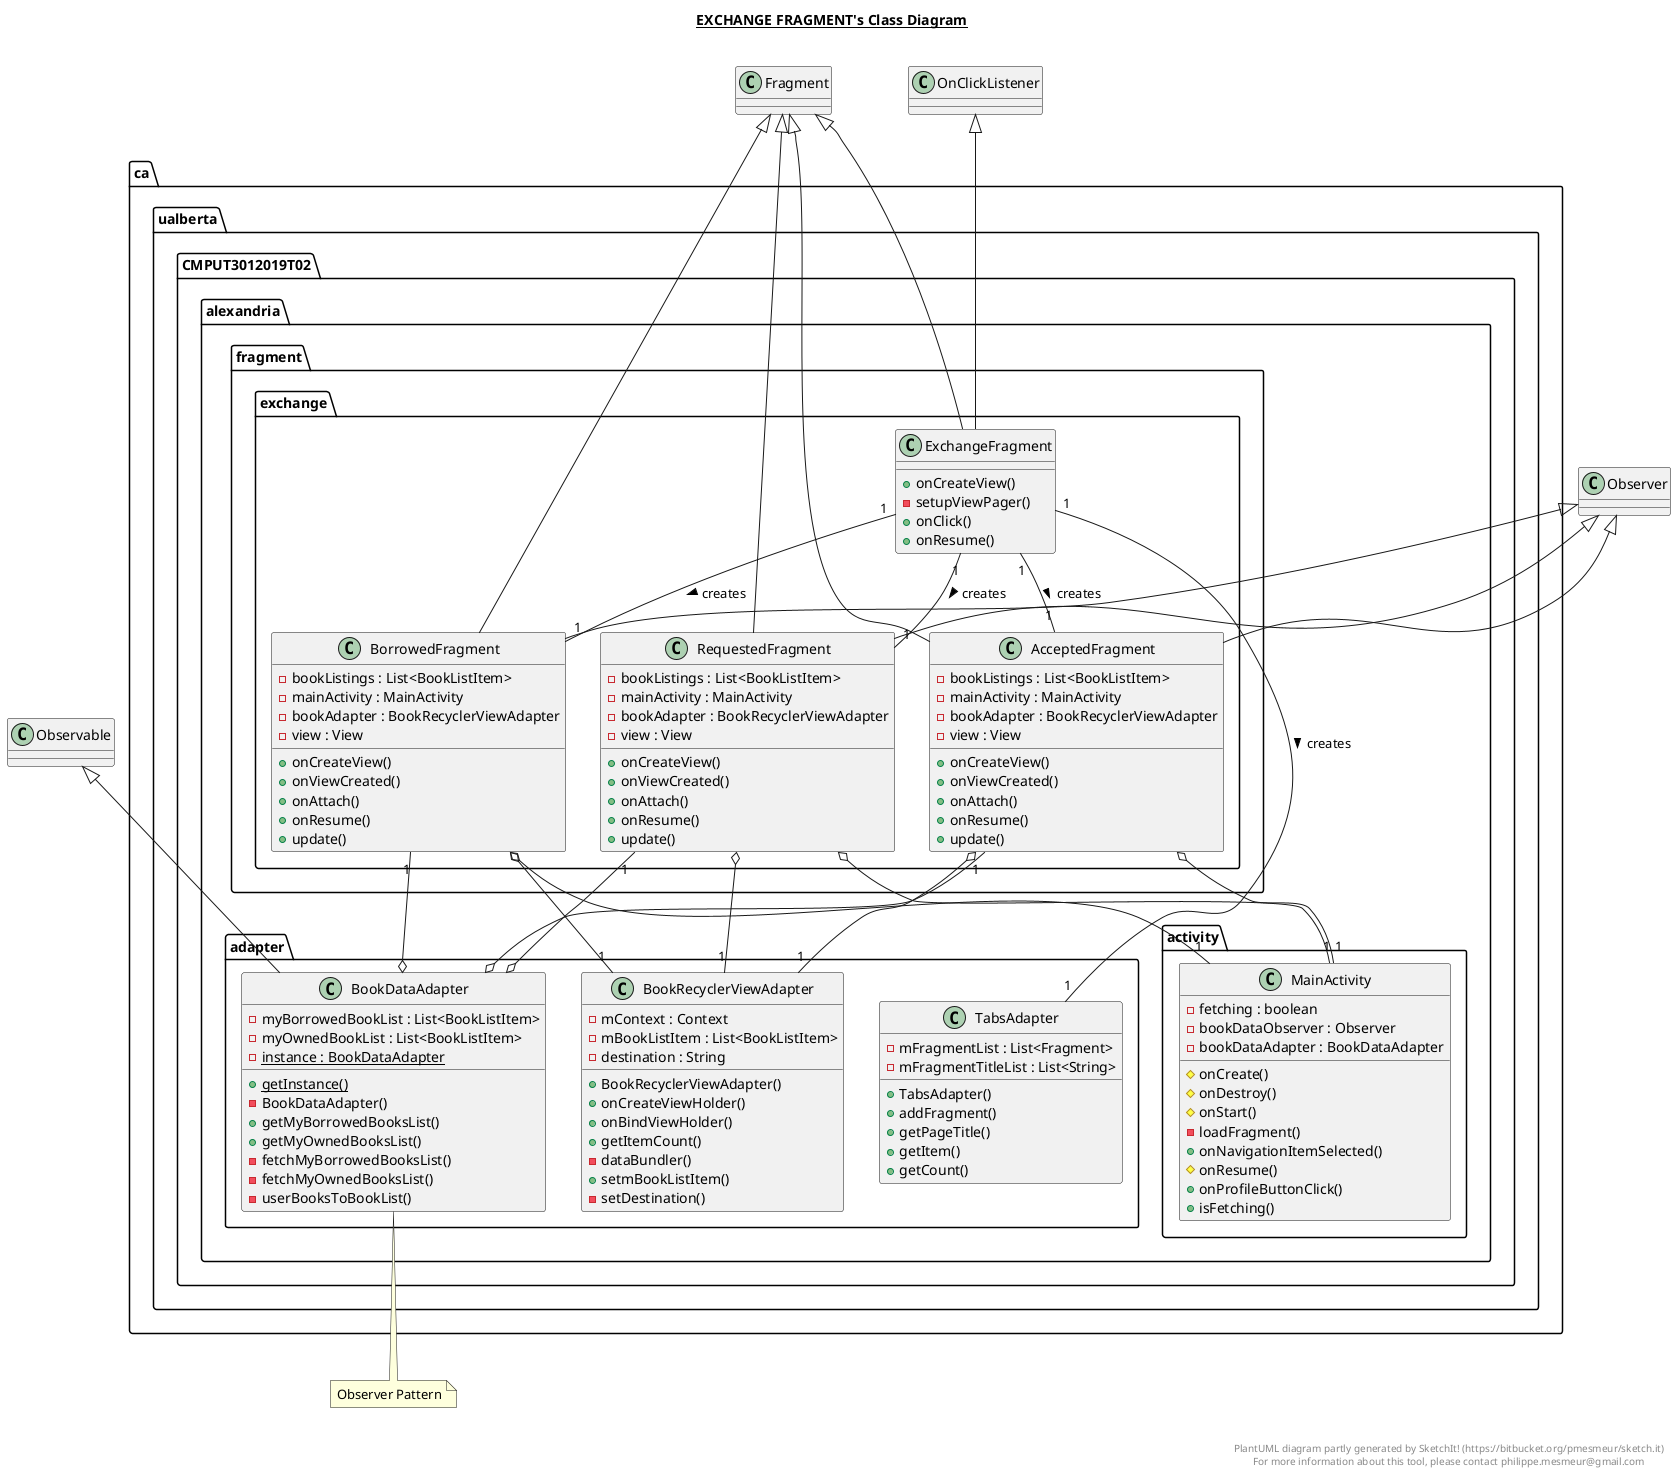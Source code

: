@startuml

title __EXCHANGE FRAGMENT's Class Diagram__\n

package ca.ualberta.CMPUT3012019T02.alexandria {
  package ca.ualberta.CMPUT3012019T02.alexandria.adapter {
    class TabsAdapter {
      - mFragmentList : List<Fragment>
      - mFragmentTitleList : List<String>
      + TabsAdapter()
      + addFragment()
      + getPageTitle()
      + getItem()
      + getCount()
    }
  }
}


package ca.ualberta.CMPUT3012019T02.alexandria {
  package ca.ualberta.CMPUT3012019T02.alexandria.adapter {
    class BookDataAdapter {
      - myBorrowedBookList : List<BookListItem>
      - myOwnedBookList : List<BookListItem>
      {static} - instance : BookDataAdapter
      {static} + getInstance()
      - BookDataAdapter()
      + getMyBorrowedBooksList()
      + getMyOwnedBooksList()
      - fetchMyBorrowedBooksList()
      - fetchMyOwnedBooksList()
      - userBooksToBookList()
    }
  }
}


package ca.ualberta.CMPUT3012019T02.alexandria {
  package ca.ualberta.CMPUT3012019T02.alexandria.adapter {
    class BookRecyclerViewAdapter {
      - mContext : Context
      - mBookListItem : List<BookListItem>
      - destination : String
      + BookRecyclerViewAdapter()
      + onCreateViewHolder()
      + onBindViewHolder()
      + getItemCount()
      - dataBundler()
      + setmBookListItem()
      - setDestination()
    }
  }
}


package ca.ualberta.CMPUT3012019T02.alexandria {
  package ca.ualberta.CMPUT3012019T02.alexandria.activity {
    class MainActivity {
      - fetching : boolean
      - bookDataObserver : Observer
      - bookDataAdapter : BookDataAdapter
      # onCreate()
      # onDestroy()
      # onStart()
      - loadFragment()
      + onNavigationItemSelected()
      # onResume()
      + onProfileButtonClick()
      + isFetching()
    }
  }
}


package ca.ualberta.CMPUT3012019T02.alexandria {
  package ca.ualberta.CMPUT3012019T02.alexandria.fragment {
    package ca.ualberta.CMPUT3012019T02.alexandria.fragment.exchange {
      class AcceptedFragment {
        - bookListings : List<BookListItem>
        - mainActivity : MainActivity
        - bookAdapter : BookRecyclerViewAdapter
        - view : View
        + onCreateView()
        + onViewCreated()
        + onAttach()
        + onResume()
        + update()
      }
    }
  }
}


package ca.ualberta.CMPUT3012019T02.alexandria {
  package ca.ualberta.CMPUT3012019T02.alexandria.fragment {
    package ca.ualberta.CMPUT3012019T02.alexandria.fragment.exchange {
      class BorrowedFragment {
        - bookListings : List<BookListItem>
        - mainActivity : MainActivity
        - bookAdapter : BookRecyclerViewAdapter
        - view : View
        + onCreateView()
        + onViewCreated()
        + onAttach()
        + onResume()
        + update()
      }
    }
  }
}


package ca.ualberta.CMPUT3012019T02.alexandria {
  package ca.ualberta.CMPUT3012019T02.alexandria.fragment {
    package ca.ualberta.CMPUT3012019T02.alexandria.fragment.exchange {
      class ExchangeFragment {
        + onCreateView()
        - setupViewPager()
        + onClick()
        + onResume()
      }
    }
  }
}


package ca.ualberta.CMPUT3012019T02.alexandria {
  package ca.ualberta.CMPUT3012019T02.alexandria.fragment {
    package ca.ualberta.CMPUT3012019T02.alexandria.fragment.exchange {
      class RequestedFragment {
        - bookListings : List<BookListItem>
        - mainActivity : MainActivity
        - bookAdapter : BookRecyclerViewAdapter
        - view : View
        + onCreateView()
        + onViewCreated()
        + onAttach()
        + onResume()
        + update()
      }
    }
  }
}

note bottom of BookDataAdapter
  Observer Pattern
end note

AcceptedFragment -up-|> Observer
AcceptedFragment -up-|> Fragment
AcceptedFragment o-- "1" BookRecyclerViewAdapter
AcceptedFragment o-- "1" MainActivity
BorrowedFragment -up-|> Observer
BorrowedFragment -up-|> Fragment
BorrowedFragment o-- "1" BookRecyclerViewAdapter
BorrowedFragment o-- "1" MainActivity
ExchangeFragment -up-|> OnClickListener
ExchangeFragment -up-|> Fragment
ExchangeFragment "1" -- "1" AcceptedFragment : creates >
ExchangeFragment "1" -- "1" BorrowedFragment : creates >
ExchangeFragment "1" -- "1" RequestedFragment : creates >
ExchangeFragment "1" -- "1" TabsAdapter : creates >
RequestedFragment -up-|> Observer
RequestedFragment -up-|> Fragment
RequestedFragment o-- "1" BookRecyclerViewAdapter
RequestedFragment o-- "1" MainActivity
BookDataAdapter o-up- "1" AcceptedFragment
BookDataAdapter o-up- "1" BorrowedFragment
BookDataAdapter o-up- "1" RequestedFragment
BookDataAdapter -up-|> Observable

right footer


  PlantUML diagram partly generated by SketchIt! (https://bitbucket.org/pmesmeur/sketch.it)
  For more information about this tool, please contact philippe.mesmeur@gmail.com
endfooter

@enduml
